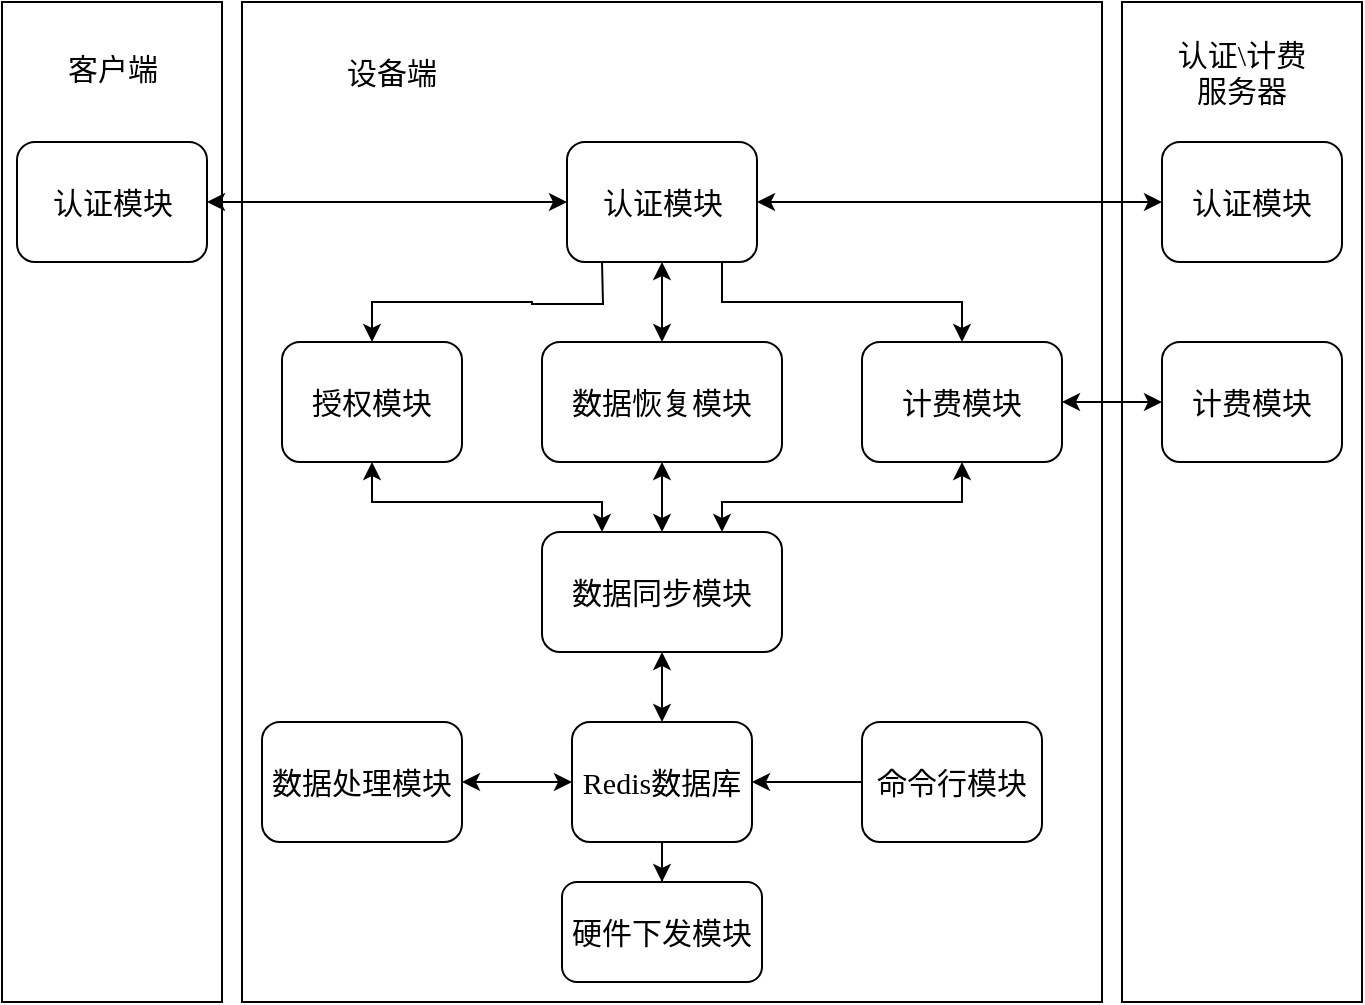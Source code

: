 <mxfile version="22.0.4" type="github">
  <diagram name="第 1 页" id="ly2bl2504sO60dcY6iLK">
    <mxGraphModel dx="1202" dy="807" grid="1" gridSize="10" guides="1" tooltips="1" connect="1" arrows="1" fold="1" page="1" pageScale="1" pageWidth="827" pageHeight="1169" math="0" shadow="0">
      <root>
        <mxCell id="0" />
        <mxCell id="1" parent="0" />
        <mxCell id="JI_2WPvFPxt0wv-23Rch-4" value="" style="rounded=0;whiteSpace=wrap;html=1;" vertex="1" parent="1">
          <mxGeometry x="230" y="320" width="430" height="500" as="geometry" />
        </mxCell>
        <mxCell id="hQt6ZdT_fverMcWopCzL-17" style="edgeStyle=orthogonalEdgeStyle;rounded=0;orthogonalLoop=1;jettySize=auto;html=1;entryX=0.5;entryY=0;entryDx=0;entryDy=0;fontFamily=宋体;" parent="1" source="CMr5RhR5WsQ_WZa8PVFC-2" target="CMr5RhR5WsQ_WZa8PVFC-12" edge="1">
          <mxGeometry relative="1" as="geometry" />
        </mxCell>
        <mxCell id="CMr5RhR5WsQ_WZa8PVFC-2" value="&lt;font style=&quot;font-size: 15px;&quot;&gt;Redis数据库&lt;/font&gt;" style="rounded=1;whiteSpace=wrap;html=1;fontFamily=宋体;" parent="1" vertex="1">
          <mxGeometry x="395" y="680" width="90" height="60" as="geometry" />
        </mxCell>
        <mxCell id="hQt6ZdT_fverMcWopCzL-9" style="edgeStyle=orthogonalEdgeStyle;rounded=0;orthogonalLoop=1;jettySize=auto;html=1;exitX=0.5;exitY=0;exitDx=0;exitDy=0;entryX=0.25;entryY=1;entryDx=0;entryDy=0;startArrow=classic;startFill=1;endArrow=none;endFill=0;fontFamily=宋体;" parent="1" source="CMr5RhR5WsQ_WZa8PVFC-5" edge="1">
          <mxGeometry relative="1" as="geometry">
            <mxPoint x="410" y="450.0" as="targetPoint" />
          </mxGeometry>
        </mxCell>
        <mxCell id="hQt6ZdT_fverMcWopCzL-13" style="edgeStyle=orthogonalEdgeStyle;rounded=0;orthogonalLoop=1;jettySize=auto;html=1;entryX=0.25;entryY=0;entryDx=0;entryDy=0;startArrow=classic;startFill=1;fontFamily=宋体;exitX=0.5;exitY=1;exitDx=0;exitDy=0;" parent="1" source="CMr5RhR5WsQ_WZa8PVFC-5" target="hQt6ZdT_fverMcWopCzL-12" edge="1">
          <mxGeometry relative="1" as="geometry">
            <Array as="points">
              <mxPoint x="295" y="570" />
              <mxPoint x="410" y="570" />
            </Array>
          </mxGeometry>
        </mxCell>
        <mxCell id="CMr5RhR5WsQ_WZa8PVFC-5" value="&lt;font style=&quot;font-size: 15px;&quot;&gt;授权模块&lt;/font&gt;" style="rounded=1;whiteSpace=wrap;html=1;fontFamily=宋体;" parent="1" vertex="1">
          <mxGeometry x="250" y="490" width="90" height="60" as="geometry" />
        </mxCell>
        <mxCell id="hQt6ZdT_fverMcWopCzL-10" style="edgeStyle=orthogonalEdgeStyle;rounded=0;orthogonalLoop=1;jettySize=auto;html=1;entryX=0.75;entryY=1;entryDx=0;entryDy=0;endArrow=none;endFill=0;startArrow=classic;startFill=1;fontFamily=宋体;exitX=0.5;exitY=0;exitDx=0;exitDy=0;" parent="1" source="CMr5RhR5WsQ_WZa8PVFC-8" edge="1">
          <mxGeometry relative="1" as="geometry">
            <Array as="points">
              <mxPoint x="590" y="470" />
              <mxPoint x="470" y="470" />
            </Array>
            <mxPoint x="470" y="450.0" as="targetPoint" />
          </mxGeometry>
        </mxCell>
        <mxCell id="hQt6ZdT_fverMcWopCzL-15" style="edgeStyle=orthogonalEdgeStyle;rounded=0;orthogonalLoop=1;jettySize=auto;html=1;entryX=0.75;entryY=0;entryDx=0;entryDy=0;startArrow=classic;startFill=1;fontFamily=宋体;" parent="1" source="CMr5RhR5WsQ_WZa8PVFC-8" target="hQt6ZdT_fverMcWopCzL-12" edge="1">
          <mxGeometry relative="1" as="geometry">
            <Array as="points">
              <mxPoint x="590" y="570" />
              <mxPoint x="470" y="570" />
            </Array>
          </mxGeometry>
        </mxCell>
        <mxCell id="CMr5RhR5WsQ_WZa8PVFC-8" value="&lt;font style=&quot;font-size: 15px;&quot;&gt;计费模块&lt;/font&gt;" style="rounded=1;whiteSpace=wrap;html=1;fontFamily=宋体;" parent="1" vertex="1">
          <mxGeometry x="540" y="490" width="100" height="60" as="geometry" />
        </mxCell>
        <mxCell id="hQt6ZdT_fverMcWopCzL-3" style="edgeStyle=orthogonalEdgeStyle;rounded=0;orthogonalLoop=1;jettySize=auto;html=1;exitX=0;exitY=0.5;exitDx=0;exitDy=0;entryX=1;entryY=0.5;entryDx=0;entryDy=0;fontFamily=宋体;" parent="1" source="CMr5RhR5WsQ_WZa8PVFC-9" target="CMr5RhR5WsQ_WZa8PVFC-2" edge="1">
          <mxGeometry relative="1" as="geometry" />
        </mxCell>
        <mxCell id="CMr5RhR5WsQ_WZa8PVFC-9" value="&lt;font style=&quot;font-size: 15px;&quot;&gt;命令行模块&lt;/font&gt;" style="rounded=1;whiteSpace=wrap;html=1;fontFamily=宋体;" parent="1" vertex="1">
          <mxGeometry x="540" y="680" width="90" height="60" as="geometry" />
        </mxCell>
        <mxCell id="CMr5RhR5WsQ_WZa8PVFC-12" value="&lt;span style=&quot;font-size: 15px;&quot;&gt;硬件下发模块&lt;/span&gt;" style="rounded=1;whiteSpace=wrap;html=1;fontFamily=宋体;" parent="1" vertex="1">
          <mxGeometry x="390" y="760" width="100" height="50" as="geometry" />
        </mxCell>
        <mxCell id="CMr5RhR5WsQ_WZa8PVFC-13" value="" style="rounded=0;whiteSpace=wrap;html=1;fontFamily=宋体;" parent="1" vertex="1">
          <mxGeometry x="110" y="320" width="110" height="500" as="geometry" />
        </mxCell>
        <mxCell id="CMr5RhR5WsQ_WZa8PVFC-15" value="&lt;font style=&quot;font-size: 15px;&quot;&gt;认证模块&lt;/font&gt;" style="rounded=1;whiteSpace=wrap;html=1;fontFamily=宋体;" parent="1" vertex="1">
          <mxGeometry x="117.5" y="390" width="95" height="60" as="geometry" />
        </mxCell>
        <mxCell id="CMr5RhR5WsQ_WZa8PVFC-17" value="" style="rounded=0;whiteSpace=wrap;html=1;fontFamily=宋体;" parent="1" vertex="1">
          <mxGeometry x="670" y="320" width="120" height="500" as="geometry" />
        </mxCell>
        <mxCell id="CMr5RhR5WsQ_WZa8PVFC-18" value="&lt;font style=&quot;font-size: 15px;&quot;&gt;认证模块&lt;/font&gt;" style="rounded=1;whiteSpace=wrap;html=1;fontFamily=宋体;" parent="1" vertex="1">
          <mxGeometry x="690" y="390" width="90" height="60" as="geometry" />
        </mxCell>
        <mxCell id="CMr5RhR5WsQ_WZa8PVFC-19" value="&lt;font style=&quot;font-size: 15px;&quot;&gt;计费模块&lt;/font&gt;" style="rounded=1;whiteSpace=wrap;html=1;fontFamily=宋体;" parent="1" vertex="1">
          <mxGeometry x="690" y="490" width="90" height="60" as="geometry" />
        </mxCell>
        <mxCell id="CMr5RhR5WsQ_WZa8PVFC-20" value="&lt;font style=&quot;font-size: 15px;&quot;&gt;客户端&lt;/font&gt;" style="rounded=1;whiteSpace=wrap;html=1;strokeColor=none;fontFamily=宋体;" parent="1" vertex="1">
          <mxGeometry x="123.75" y="330" width="82.5" height="45" as="geometry" />
        </mxCell>
        <mxCell id="CMr5RhR5WsQ_WZa8PVFC-21" value="&lt;font style=&quot;font-size: 15px;&quot;&gt;设备端&lt;/font&gt;" style="rounded=1;whiteSpace=wrap;html=1;strokeColor=none;fontFamily=宋体;" parent="1" vertex="1">
          <mxGeometry x="260" y="325" width="90" height="60" as="geometry" />
        </mxCell>
        <mxCell id="CMr5RhR5WsQ_WZa8PVFC-24" value="&lt;font style=&quot;font-size: 15px;&quot;&gt;认证\计费&lt;br&gt;服务器&lt;/font&gt;" style="rounded=1;whiteSpace=wrap;html=1;strokeColor=none;fontFamily=宋体;" parent="1" vertex="1">
          <mxGeometry x="680" y="330" width="100" height="50" as="geometry" />
        </mxCell>
        <mxCell id="CMr5RhR5WsQ_WZa8PVFC-28" value="" style="endArrow=classic;startArrow=classic;html=1;rounded=0;exitX=1;exitY=0.5;exitDx=0;exitDy=0;entryX=0;entryY=0.5;entryDx=0;entryDy=0;fontFamily=宋体;" parent="1" source="CMr5RhR5WsQ_WZa8PVFC-15" target="JI_2WPvFPxt0wv-23Rch-2" edge="1">
          <mxGeometry width="50" height="50" relative="1" as="geometry">
            <mxPoint x="680" y="570" as="sourcePoint" />
            <mxPoint x="380" y="420.0" as="targetPoint" />
          </mxGeometry>
        </mxCell>
        <mxCell id="CMr5RhR5WsQ_WZa8PVFC-29" value="" style="endArrow=classic;startArrow=classic;html=1;rounded=0;exitX=1;exitY=0.5;exitDx=0;exitDy=0;entryX=0;entryY=0.5;entryDx=0;entryDy=0;fontFamily=宋体;" parent="1" source="JI_2WPvFPxt0wv-23Rch-2" target="CMr5RhR5WsQ_WZa8PVFC-18" edge="1">
          <mxGeometry width="50" height="50" relative="1" as="geometry">
            <mxPoint x="500" y="420.0" as="sourcePoint" />
            <mxPoint x="730" y="520" as="targetPoint" />
          </mxGeometry>
        </mxCell>
        <mxCell id="CMr5RhR5WsQ_WZa8PVFC-30" value="" style="endArrow=classic;startArrow=classic;html=1;rounded=0;fontFamily=宋体;" parent="1" source="CMr5RhR5WsQ_WZa8PVFC-8" target="CMr5RhR5WsQ_WZa8PVFC-19" edge="1">
          <mxGeometry width="50" height="50" relative="1" as="geometry">
            <mxPoint x="680" y="570" as="sourcePoint" />
            <mxPoint x="730" y="520" as="targetPoint" />
          </mxGeometry>
        </mxCell>
        <mxCell id="hQt6ZdT_fverMcWopCzL-7" value="" style="edgeStyle=orthogonalEdgeStyle;rounded=0;orthogonalLoop=1;jettySize=auto;html=1;startArrow=classic;startFill=1;fontFamily=宋体;" parent="1" source="hQt6ZdT_fverMcWopCzL-1" edge="1">
          <mxGeometry relative="1" as="geometry">
            <mxPoint x="440" y="450.0" as="targetPoint" />
          </mxGeometry>
        </mxCell>
        <mxCell id="hQt6ZdT_fverMcWopCzL-14" style="edgeStyle=orthogonalEdgeStyle;rounded=0;orthogonalLoop=1;jettySize=auto;html=1;entryX=0.5;entryY=0;entryDx=0;entryDy=0;startArrow=classic;startFill=1;fontFamily=宋体;" parent="1" source="hQt6ZdT_fverMcWopCzL-1" target="hQt6ZdT_fverMcWopCzL-12" edge="1">
          <mxGeometry relative="1" as="geometry" />
        </mxCell>
        <mxCell id="hQt6ZdT_fverMcWopCzL-1" value="&lt;span style=&quot;font-size: 15px;&quot;&gt;数据恢复模块&lt;/span&gt;" style="rounded=1;whiteSpace=wrap;html=1;fontFamily=宋体;" parent="1" vertex="1">
          <mxGeometry x="380" y="490" width="120" height="60" as="geometry" />
        </mxCell>
        <mxCell id="hQt6ZdT_fverMcWopCzL-5" style="edgeStyle=orthogonalEdgeStyle;rounded=0;orthogonalLoop=1;jettySize=auto;html=1;exitX=1;exitY=0.5;exitDx=0;exitDy=0;startArrow=classic;startFill=1;fontFamily=宋体;" parent="1" source="hQt6ZdT_fverMcWopCzL-4" target="CMr5RhR5WsQ_WZa8PVFC-2" edge="1">
          <mxGeometry relative="1" as="geometry" />
        </mxCell>
        <mxCell id="hQt6ZdT_fverMcWopCzL-4" value="&lt;span style=&quot;font-size: 15px;&quot;&gt;数据处理模块&lt;/span&gt;" style="rounded=1;whiteSpace=wrap;html=1;fontFamily=宋体;" parent="1" vertex="1">
          <mxGeometry x="240" y="680" width="100" height="60" as="geometry" />
        </mxCell>
        <mxCell id="hQt6ZdT_fverMcWopCzL-16" style="edgeStyle=orthogonalEdgeStyle;rounded=0;orthogonalLoop=1;jettySize=auto;html=1;entryX=0.5;entryY=0;entryDx=0;entryDy=0;startArrow=classic;startFill=1;fontFamily=宋体;" parent="1" source="hQt6ZdT_fverMcWopCzL-12" target="CMr5RhR5WsQ_WZa8PVFC-2" edge="1">
          <mxGeometry relative="1" as="geometry" />
        </mxCell>
        <mxCell id="hQt6ZdT_fverMcWopCzL-12" value="&lt;span style=&quot;font-size: 15px;&quot;&gt;数据同步模块&lt;/span&gt;" style="rounded=1;whiteSpace=wrap;html=1;fontFamily=宋体;" parent="1" vertex="1">
          <mxGeometry x="380" y="585" width="120" height="60" as="geometry" />
        </mxCell>
        <mxCell id="JI_2WPvFPxt0wv-23Rch-2" value="&lt;font style=&quot;font-size: 15px;&quot;&gt;认证模块&lt;/font&gt;" style="rounded=1;whiteSpace=wrap;html=1;fontFamily=宋体;" vertex="1" parent="1">
          <mxGeometry x="392.5" y="390" width="95" height="60" as="geometry" />
        </mxCell>
      </root>
    </mxGraphModel>
  </diagram>
</mxfile>
